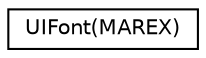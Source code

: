 digraph "类继承关系图"
{
  edge [fontname="Helvetica",fontsize="10",labelfontname="Helvetica",labelfontsize="10"];
  node [fontname="Helvetica",fontsize="10",shape=record];
  rankdir="LR";
  Node0 [label="UIFont(MAREX)",height=0.2,width=0.4,color="black", fillcolor="white", style="filled",URL="$category_u_i_font_07_m_a_r_e_x_08.html"];
}
